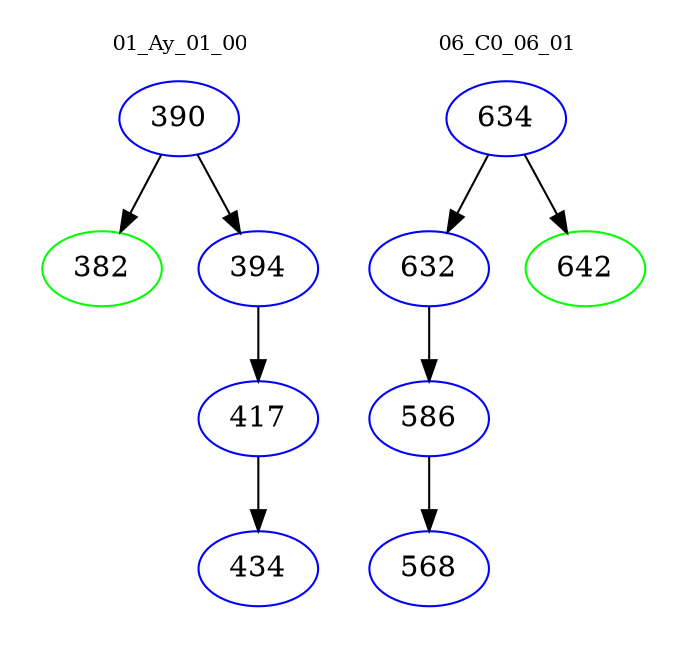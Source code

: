 digraph{
subgraph cluster_0 {
color = white
label = "01_Ay_01_00";
fontsize=10;
T0_390 [label="390", color="blue"]
T0_390 -> T0_382 [color="black"]
T0_382 [label="382", color="green"]
T0_390 -> T0_394 [color="black"]
T0_394 [label="394", color="blue"]
T0_394 -> T0_417 [color="black"]
T0_417 [label="417", color="blue"]
T0_417 -> T0_434 [color="black"]
T0_434 [label="434", color="blue"]
}
subgraph cluster_1 {
color = white
label = "06_C0_06_01";
fontsize=10;
T1_634 [label="634", color="blue"]
T1_634 -> T1_632 [color="black"]
T1_632 [label="632", color="blue"]
T1_632 -> T1_586 [color="black"]
T1_586 [label="586", color="blue"]
T1_586 -> T1_568 [color="black"]
T1_568 [label="568", color="blue"]
T1_634 -> T1_642 [color="black"]
T1_642 [label="642", color="green"]
}
}
